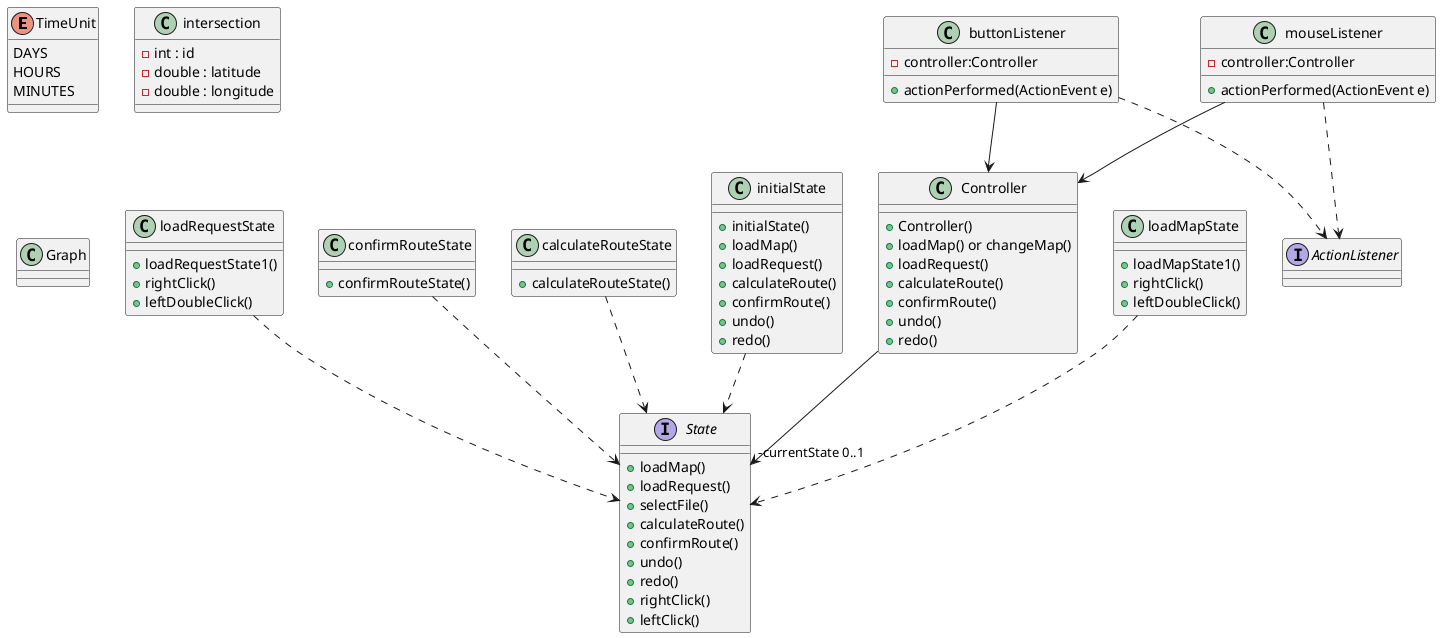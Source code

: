 @startuml

enum TimeUnit {
DAYS
HOURS
MINUTES
}

'Pour l'IHM

class Controller{
+ Controller()
+ loadMap() or changeMap()
+ loadRequest()
'+ addRequest()
'+ deleteRequest()
+calculateRoute()
+ confirmRoute()
+ undo()
+ redo()
'+ zoomIn()
'+ zoomOut()
}

Controller --> "-currentState 0..1"State

interface State{
+ loadMap()
+ loadRequest()
+ selectFile()
+ calculateRoute()
+ confirmRoute()
+ undo()
+ redo()
'addRequest()
'deleteRequest()
'zoomIn()
'zoomOut()
+ rightClick()
+ leftClick()
' leftClick for cancel???
}

initialState ..> State
loadMapState ..> State
loadRequestState ..> State
confirmRouteState ..> State
calculateRouteState ..> State

class initialState{
+ initialState()
+ loadMap()
+ loadRequest()
+ calculateRoute()
+ confirmRoute()
+ undo()
+ redo()
'addRequest()
'deleteRequest()
'zoomIn()
'zoomOut()
}

class loadMapState{
+ loadMapState1()
'to cancel
+ rightClick()
'to select
+ leftDoubleClick()
}

class loadRequestState{
+ loadRequestState1()
'to cancel
+ rightClick()
'to select
+ leftDoubleClick()
}

class calculateRouteState{
+ calculateRouteState()
}

class confirmRouteState{
+ confirmRouteState()
}

interface ActionListener{}

buttonListener ..> ActionListener
buttonListener --> Controller
mouseListener ..> ActionListener
mouseListener --> Controller

class buttonListener{
- controller:Controller
+ actionPerformed(ActionEvent e)
}

class mouseListener{
- controller:Controller
+ actionPerformed(ActionEvent e)
}

class intersection{
- int : id
- double : latitude
- double : longitude

}
class Graph {
}

@enduml